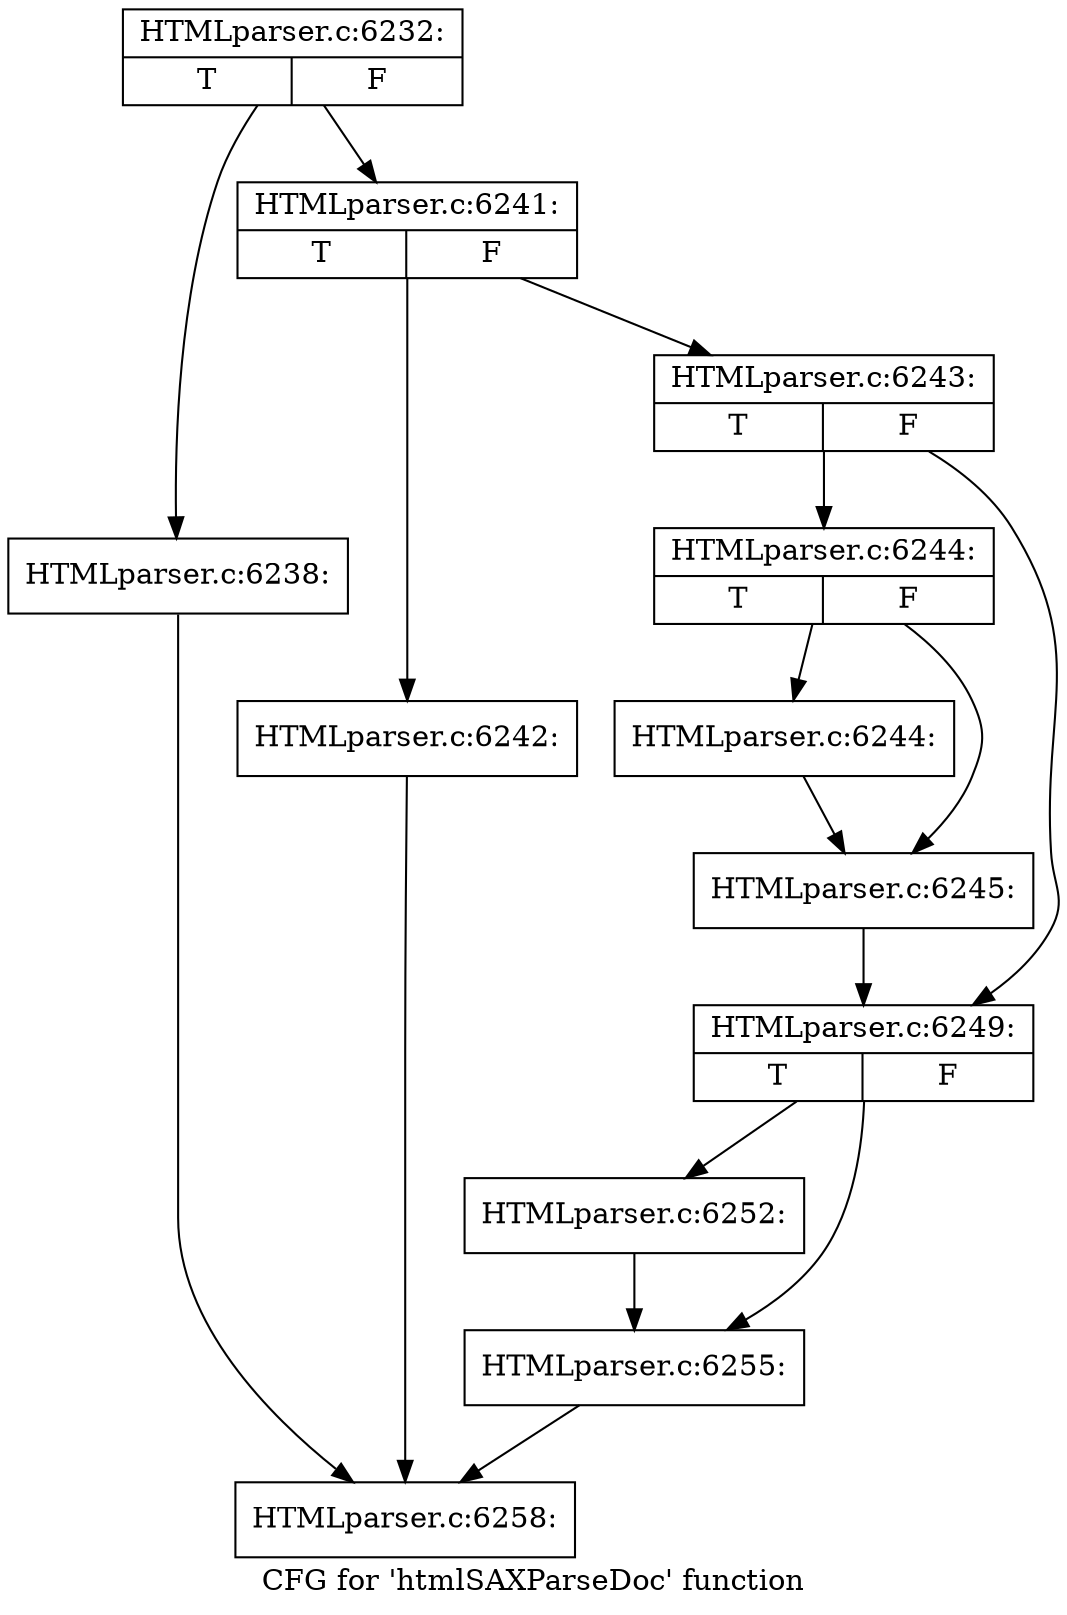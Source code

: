 digraph "CFG for 'htmlSAXParseDoc' function" {
	label="CFG for 'htmlSAXParseDoc' function";

	Node0x3c933f0 [shape=record,label="{HTMLparser.c:6232:|{<s0>T|<s1>F}}"];
	Node0x3c933f0 -> Node0x3d3bb30;
	Node0x3c933f0 -> Node0x3d3bb80;
	Node0x3d3bb30 [shape=record,label="{HTMLparser.c:6238:}"];
	Node0x3d3bb30 -> Node0x3c93210;
	Node0x3d3bb80 [shape=record,label="{HTMLparser.c:6241:|{<s0>T|<s1>F}}"];
	Node0x3d3bb80 -> Node0x3d3c870;
	Node0x3d3bb80 -> Node0x3d3cba0;
	Node0x3d3c870 [shape=record,label="{HTMLparser.c:6242:}"];
	Node0x3d3c870 -> Node0x3c93210;
	Node0x3d3cba0 [shape=record,label="{HTMLparser.c:6243:|{<s0>T|<s1>F}}"];
	Node0x3d3cba0 -> Node0x3d3cb50;
	Node0x3d3cba0 -> Node0x3d3cf60;
	Node0x3d3cb50 [shape=record,label="{HTMLparser.c:6244:|{<s0>T|<s1>F}}"];
	Node0x3d3cb50 -> Node0x3d3d180;
	Node0x3d3cb50 -> Node0x3d3d1d0;
	Node0x3d3d180 [shape=record,label="{HTMLparser.c:6244:}"];
	Node0x3d3d180 -> Node0x3d3d1d0;
	Node0x3d3d1d0 [shape=record,label="{HTMLparser.c:6245:}"];
	Node0x3d3d1d0 -> Node0x3d3cf60;
	Node0x3d3cf60 [shape=record,label="{HTMLparser.c:6249:|{<s0>T|<s1>F}}"];
	Node0x3d3cf60 -> Node0x3d3e340;
	Node0x3d3cf60 -> Node0x3d3e390;
	Node0x3d3e340 [shape=record,label="{HTMLparser.c:6252:}"];
	Node0x3d3e340 -> Node0x3d3e390;
	Node0x3d3e390 [shape=record,label="{HTMLparser.c:6255:}"];
	Node0x3d3e390 -> Node0x3c93210;
	Node0x3c93210 [shape=record,label="{HTMLparser.c:6258:}"];
}
